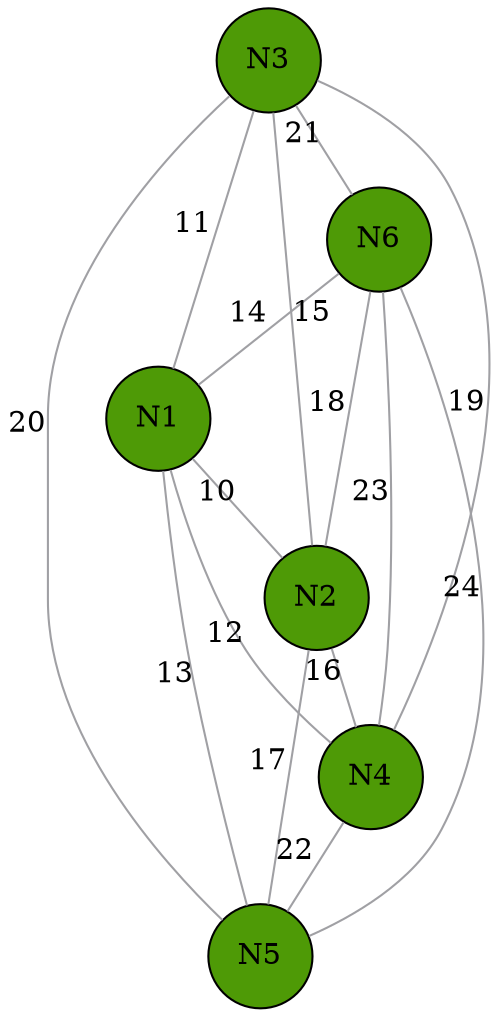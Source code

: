 digraph "graph"
{

bgcolor = "#ffffff"

node [
class = "node"
,fillcolor = "#ff00ff",style = "filled"
,width = "0.152778",height = "0.152778"
,shape = "ellipse"
,color = "#000000"
,penwidth = "1"
,"_vis_" = "id|label"
];


"N3" [
pos = "-3.93376,-2.31731!"
,fillcolor = "#4e9a06",style = "filled"
,width = "0.694444",height = "0.694444"
,shape = "ellipse"
,color = "#000000"
,penwidth = "1"
]

"N6" [
pos = "3.34081,1.07051!"
,fillcolor = "#4e9a06",style = "filled"
,width = "0.694444",height = "0.694444"
,shape = "ellipse"
,color = "#000000"
,penwidth = "1"
]

"N2" [
pos = "-3.95513,1.28098!"
,fillcolor = "#4e9a06",style = "filled"
,width = "0.694444",height = "0.694444"
,shape = "ellipse"
,color = "#000000"
,penwidth = "1"
]

"N5" [
pos = "3.34402,-2.34081!"
,fillcolor = "#4e9a06",style = "filled"
,width = "0.694444",height = "0.694444"
,shape = "ellipse"
,color = "#000000"
,penwidth = "1"
]

"N1" [
pos = "-0.585466,2.87606!"
,fillcolor = "#4e9a06",style = "filled"
,width = "0.694444",height = "0.694444"
,shape = "ellipse"
,color = "#000000"
,penwidth = "1"
]

"N4" [
pos = "-0.349359,-4.36325!"
,fillcolor = "#4e9a06",style = "filled"
,width = "0.694444",height = "0.694444"
,shape = "ellipse"
,color = "#000000"
,penwidth = "1"
]



edge [
class = "edge"
,weight = "1"
,penwidth = "1"
,"_vis_" = "label"
,"color" = "#a0a0a4"
,"style" = "solid"
];


"N2" -> "N3" [id = ""
,dir=none
,weight = "1"
,penwidth = "1"
,xlabel = "15"
,"style" = "solid"
];

"N2" -> "N4" [id = ""
,dir=none
,weight = "1"
,penwidth = "1"
,xlabel = "16"
,"style" = "solid"
];

"N3" -> "N5" [id = ""
,dir=none
,weight = "1"
,penwidth = "1"
,xlabel = "20"
,"style" = "solid"
];

"N3" -> "N4" [id = ""
,dir=none
,weight = "1"
,penwidth = "1"
,xlabel = "19"
,"style" = "solid"
];

"N1" -> "N4" [id = ""
,dir=none
,weight = "1"
,penwidth = "1"
,xlabel = "12"
,"style" = "solid"
];

"N4" -> "N5" [id = ""
,dir=none
,weight = "1"
,penwidth = "1"
,xlabel = "22"
,"style" = "solid"
];

"N5" -> "N6" [id = ""
,dir=none
,weight = "1"
,penwidth = "1"
,xlabel = "24"
,"style" = "solid"
];

"N6" -> "N1" [id = ""
,dir=none
,weight = "1"
,penwidth = "1"
,xlabel = "14"
,"style" = "solid"
];

"N1" -> "N2" [id = ""
,dir=none
,weight = "1"
,penwidth = "1"
,xlabel = "10"
,"style" = "solid"
];

"N1" -> "N5" [id = ""
,dir=none
,weight = "1"
,penwidth = "1"
,xlabel = "13"
,"style" = "solid"
];

"N1" -> "N3" [id = ""
,dir=none
,weight = "1"
,penwidth = "1"
,xlabel = "11"
,"style" = "solid"
];

"N2" -> "N5" [id = ""
,dir=none
,weight = "1"
,penwidth = "1"
,xlabel = "17"
,"style" = "solid"
];

"N2" -> "N6" [id = ""
,dir=none
,weight = "1"
,penwidth = "1"
,xlabel = "18"
,"style" = "solid"
];

"N3" -> "N6" [id = ""
,dir=none
,weight = "1"
,penwidth = "1"
,xlabel = "21"
,"style" = "solid"
];

"N4" -> "N6" [id = ""
,dir=none
,weight = "1"
,penwidth = "1"
,xlabel = "23"
,"style" = "solid"
];


}
